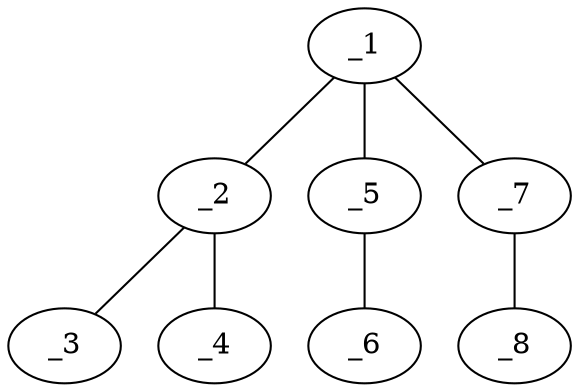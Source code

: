 graph molid677499 {
	_1	 [charge=0,
		chem=1,
		symbol="C  ",
		x="3.7321",
		y="0.25"];
	_2	 [charge=0,
		chem=1,
		symbol="C  ",
		x="4.5981",
		y="0.75"];
	_1 -- _2	 [valence=1];
	_5	 [charge=0,
		chem=4,
		symbol="N  ",
		x="2.866",
		y="0.75"];
	_1 -- _5	 [valence=1];
	_7	 [charge=0,
		chem=1,
		symbol="C  ",
		x="3.7321",
		y="-0.75"];
	_1 -- _7	 [valence=1];
	_3	 [charge=0,
		chem=2,
		symbol="O  ",
		x="5.4641",
		y="0.25"];
	_2 -- _3	 [valence=2];
	_4	 [charge=0,
		chem=4,
		symbol="N  ",
		x="4.5981",
		y="1.75"];
	_2 -- _4	 [valence=1];
	_6	 [charge=0,
		chem=2,
		symbol="O  ",
		x=2,
		y="0.25"];
	_5 -- _6	 [valence=2];
	_8	 [charge=0,
		chem=4,
		symbol="N  ",
		x="3.7321",
		y="-1.75"];
	_7 -- _8	 [valence=3];
}
